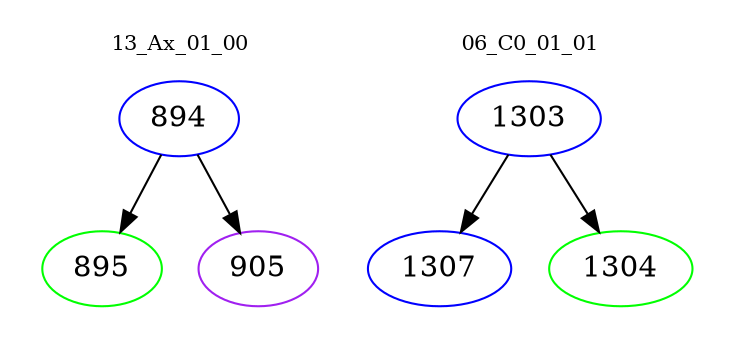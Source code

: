 digraph{
subgraph cluster_0 {
color = white
label = "13_Ax_01_00";
fontsize=10;
T0_894 [label="894", color="blue"]
T0_894 -> T0_895 [color="black"]
T0_895 [label="895", color="green"]
T0_894 -> T0_905 [color="black"]
T0_905 [label="905", color="purple"]
}
subgraph cluster_1 {
color = white
label = "06_C0_01_01";
fontsize=10;
T1_1303 [label="1303", color="blue"]
T1_1303 -> T1_1307 [color="black"]
T1_1307 [label="1307", color="blue"]
T1_1303 -> T1_1304 [color="black"]
T1_1304 [label="1304", color="green"]
}
}
